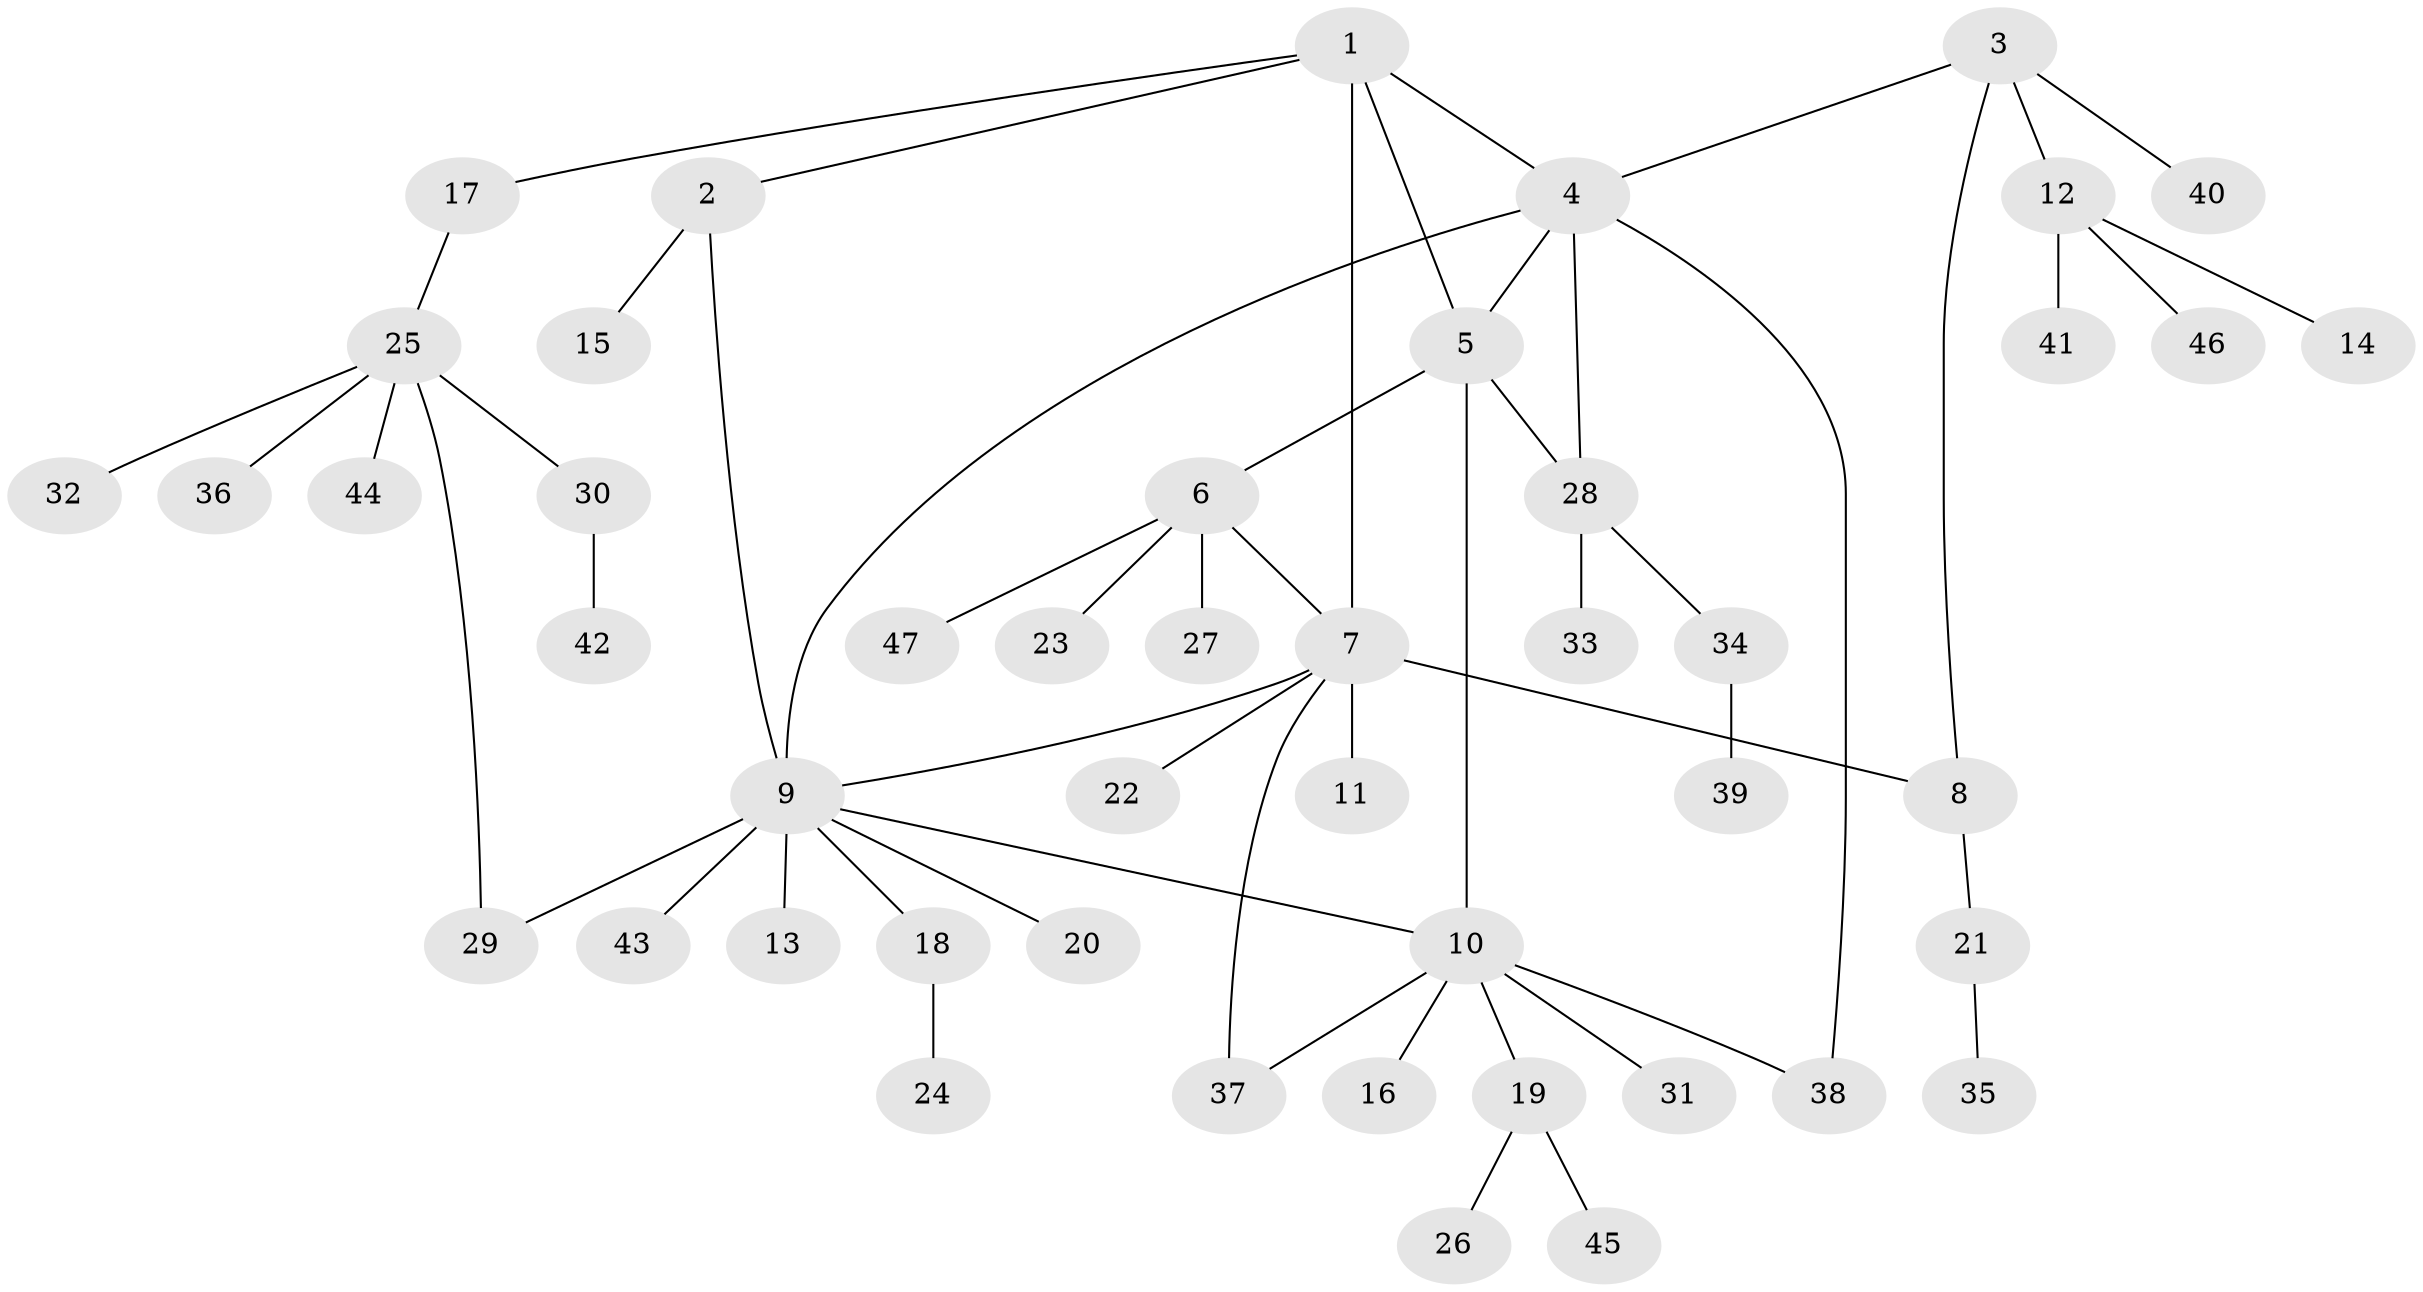 // coarse degree distribution, {3: 0.10714285714285714, 4: 0.07142857142857142, 7: 0.03571428571428571, 1: 0.6785714285714286, 2: 0.07142857142857142, 11: 0.03571428571428571}
// Generated by graph-tools (version 1.1) at 2025/57/03/04/25 21:57:24]
// undirected, 47 vertices, 56 edges
graph export_dot {
graph [start="1"]
  node [color=gray90,style=filled];
  1;
  2;
  3;
  4;
  5;
  6;
  7;
  8;
  9;
  10;
  11;
  12;
  13;
  14;
  15;
  16;
  17;
  18;
  19;
  20;
  21;
  22;
  23;
  24;
  25;
  26;
  27;
  28;
  29;
  30;
  31;
  32;
  33;
  34;
  35;
  36;
  37;
  38;
  39;
  40;
  41;
  42;
  43;
  44;
  45;
  46;
  47;
  1 -- 2;
  1 -- 4;
  1 -- 5;
  1 -- 7;
  1 -- 17;
  2 -- 9;
  2 -- 15;
  3 -- 4;
  3 -- 8;
  3 -- 12;
  3 -- 40;
  4 -- 5;
  4 -- 9;
  4 -- 28;
  4 -- 38;
  5 -- 6;
  5 -- 10;
  5 -- 28;
  6 -- 7;
  6 -- 23;
  6 -- 27;
  6 -- 47;
  7 -- 8;
  7 -- 9;
  7 -- 11;
  7 -- 22;
  7 -- 37;
  8 -- 21;
  9 -- 10;
  9 -- 13;
  9 -- 18;
  9 -- 20;
  9 -- 29;
  9 -- 43;
  10 -- 16;
  10 -- 19;
  10 -- 31;
  10 -- 37;
  10 -- 38;
  12 -- 14;
  12 -- 41;
  12 -- 46;
  17 -- 25;
  18 -- 24;
  19 -- 26;
  19 -- 45;
  21 -- 35;
  25 -- 29;
  25 -- 30;
  25 -- 32;
  25 -- 36;
  25 -- 44;
  28 -- 33;
  28 -- 34;
  30 -- 42;
  34 -- 39;
}
